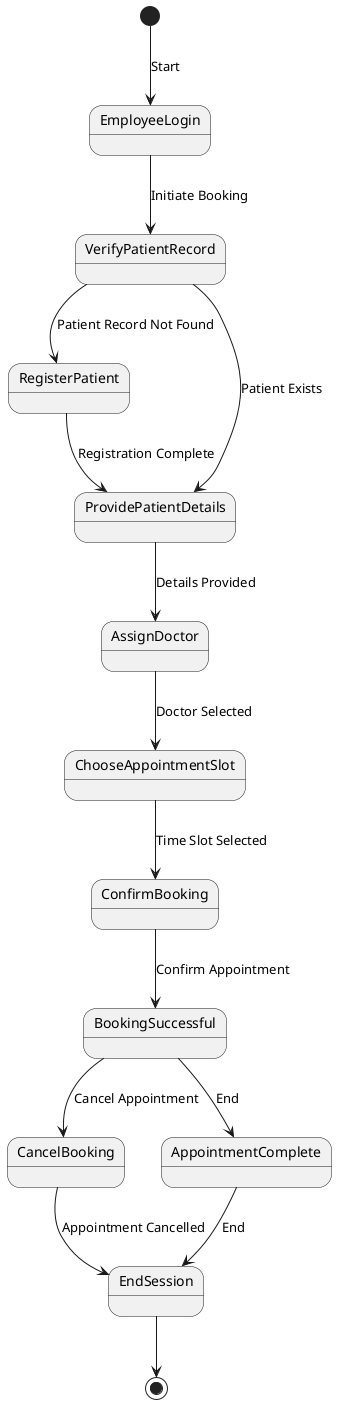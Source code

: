 @startuml
[*] --> EmployeeLogin : Start

EmployeeLogin --> VerifyPatientRecord : Initiate Booking

VerifyPatientRecord --> RegisterPatient : Patient Record Not Found
RegisterPatient --> ProvidePatientDetails : Registration Complete

VerifyPatientRecord --> ProvidePatientDetails : Patient Exists
ProvidePatientDetails --> AssignDoctor : Details Provided

AssignDoctor --> ChooseAppointmentSlot : Doctor Selected
ChooseAppointmentSlot --> ConfirmBooking : Time Slot Selected
ConfirmBooking --> BookingSuccessful : Confirm Appointment

BookingSuccessful --> CancelBooking : Cancel Appointment
CancelBooking --> EndSession : Appointment Cancelled

BookingSuccessful --> AppointmentComplete : End
AppointmentComplete --> EndSession : End

EndSession --> [*]
@enduml
